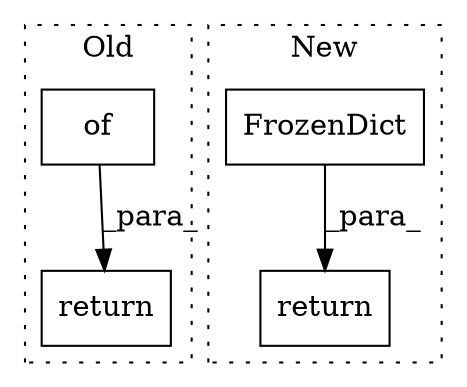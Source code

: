 digraph G {
subgraph cluster0 {
1 [label="of" a="32" s="4378" l="4" shape="box"];
3 [label="return" a="41" s="4367" l="7" shape="box"];
label = "Old";
style="dotted";
}
subgraph cluster1 {
2 [label="FrozenDict" a="32" s="4843" l="12" shape="box"];
4 [label="return" a="41" s="4836" l="7" shape="box"];
label = "New";
style="dotted";
}
1 -> 3 [label="_para_"];
2 -> 4 [label="_para_"];
}